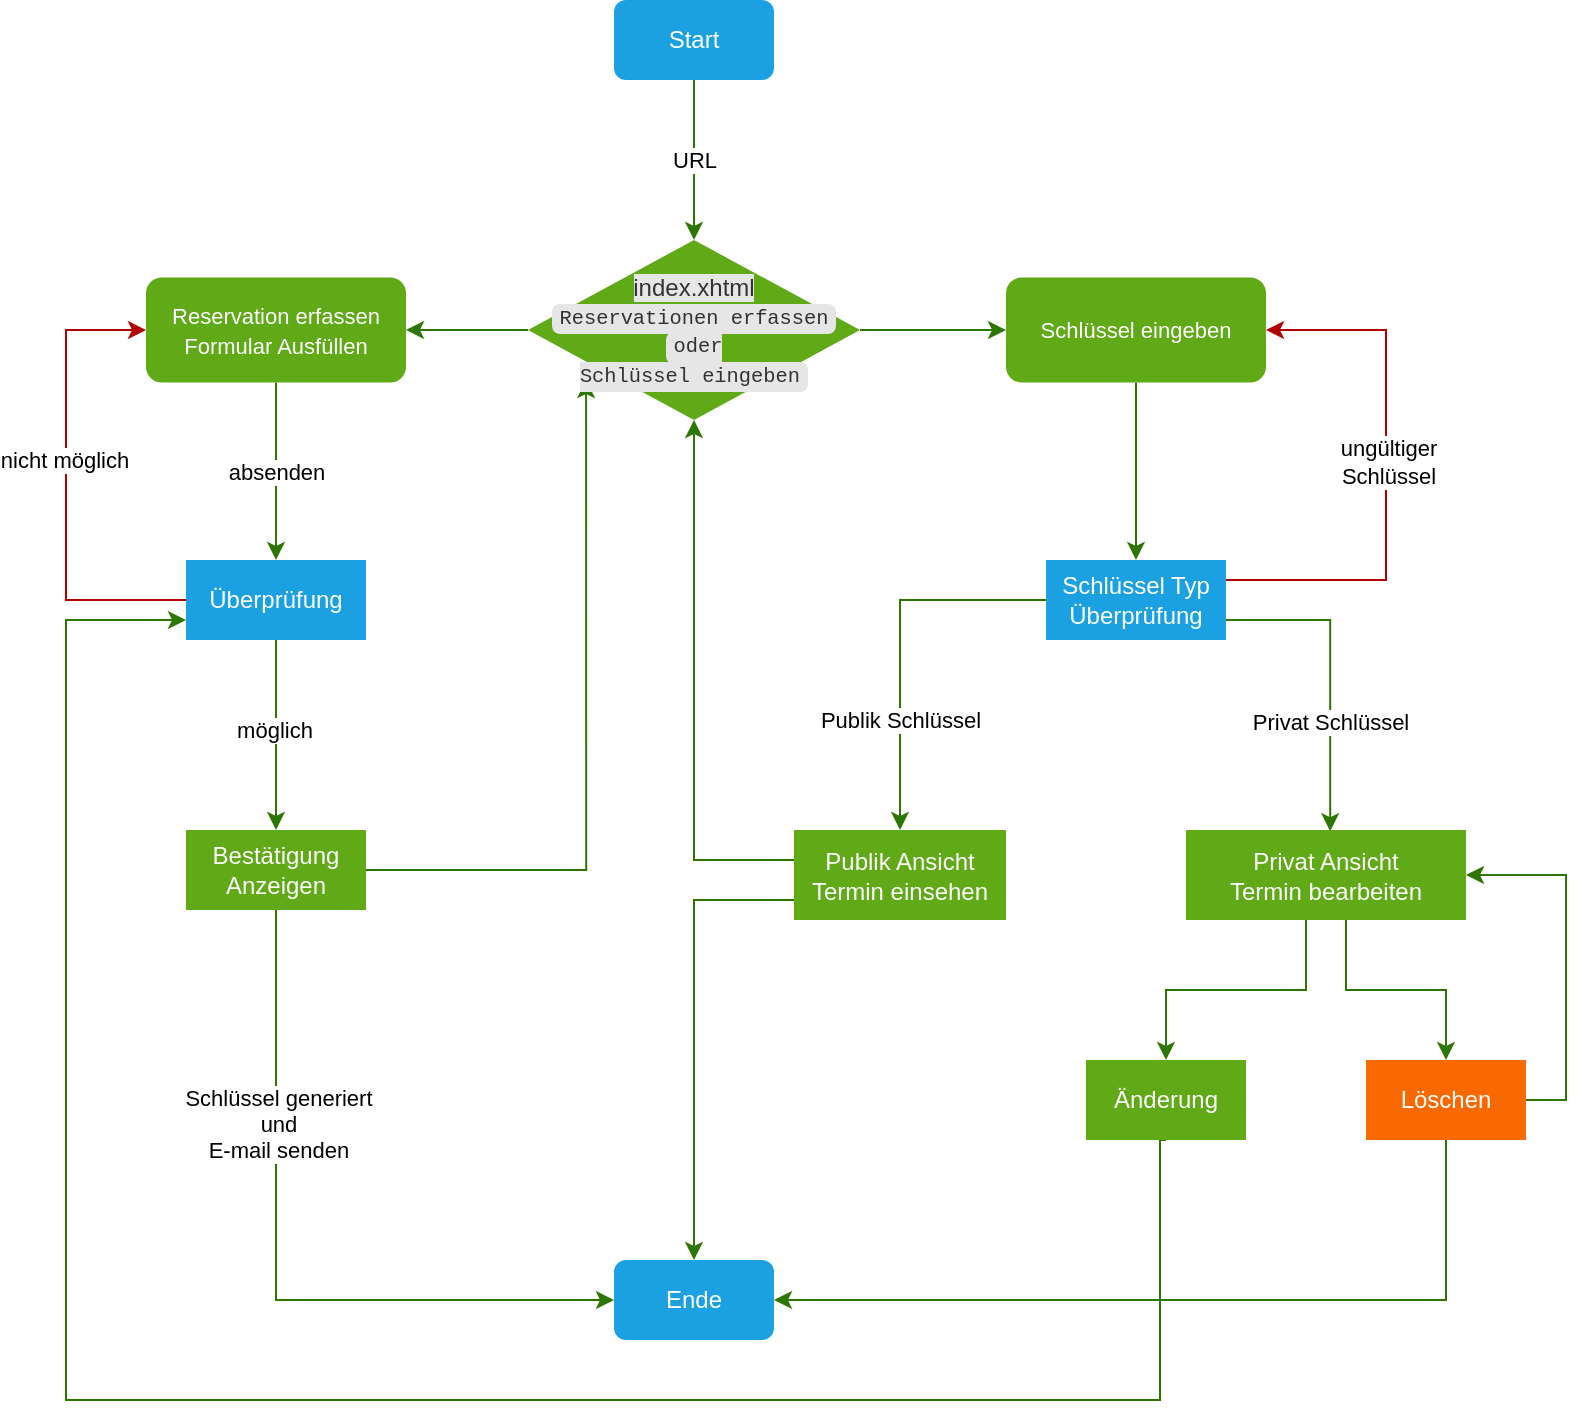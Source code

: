 <mxfile version="24.7.17">
  <diagram id="C5RBs43oDa-KdzZeNtuy" name="Page-1">
    <mxGraphModel dx="551" dy="408" grid="1" gridSize="10" guides="1" tooltips="1" connect="1" arrows="1" fold="1" page="1" pageScale="1" pageWidth="827" pageHeight="1169" math="0" shadow="0">
      <root>
        <mxCell id="WIyWlLk6GJQsqaUBKTNV-0" />
        <mxCell id="WIyWlLk6GJQsqaUBKTNV-1" parent="WIyWlLk6GJQsqaUBKTNV-0" />
        <mxCell id="OFMqSZUyq_4KpKpkcE9N-0" value="" style="group" parent="WIyWlLk6GJQsqaUBKTNV-1" vertex="1" connectable="0">
          <mxGeometry x="50" y="110" width="750" height="700" as="geometry" />
        </mxCell>
        <mxCell id="OFMqSZUyq_4KpKpkcE9N-1" style="edgeStyle=orthogonalEdgeStyle;rounded=0;orthogonalLoop=1;jettySize=auto;html=1;entryX=0.175;entryY=0.641;entryDx=0;entryDy=0;entryPerimeter=0;fillColor=#60a917;strokeColor=#2D7600;exitX=1;exitY=0.5;exitDx=0;exitDy=0;" parent="OFMqSZUyq_4KpKpkcE9N-0" source="OFMqSZUyq_4KpKpkcE9N-14" edge="1">
          <mxGeometry relative="1" as="geometry">
            <mxPoint x="260.05" y="190.0" as="targetPoint" />
            <mxPoint x="150.0" y="446.5" as="sourcePoint" />
            <Array as="points">
              <mxPoint x="260" y="435" />
            </Array>
          </mxGeometry>
        </mxCell>
        <mxCell id="OFMqSZUyq_4KpKpkcE9N-2" value="URL" style="edgeStyle=orthogonalEdgeStyle;rounded=0;orthogonalLoop=1;jettySize=auto;html=1;fillColor=#60a917;strokeColor=#2D7600;" parent="OFMqSZUyq_4KpKpkcE9N-0" source="OFMqSZUyq_4KpKpkcE9N-3" target="OFMqSZUyq_4KpKpkcE9N-6" edge="1">
          <mxGeometry relative="1" as="geometry">
            <Array as="points">
              <mxPoint x="314" y="90" />
              <mxPoint x="314" y="90" />
            </Array>
          </mxGeometry>
        </mxCell>
        <mxCell id="OFMqSZUyq_4KpKpkcE9N-3" value="Start" style="rounded=1;whiteSpace=wrap;html=1;strokeColor=none;fillColor=#1ba1e2;fontColor=#ffffff;" parent="OFMqSZUyq_4KpKpkcE9N-0" vertex="1">
          <mxGeometry x="274" width="80" height="40" as="geometry" />
        </mxCell>
        <mxCell id="OFMqSZUyq_4KpKpkcE9N-4" style="edgeStyle=orthogonalEdgeStyle;rounded=0;orthogonalLoop=1;jettySize=auto;html=1;entryX=1;entryY=0.5;entryDx=0;entryDy=0;fillColor=#60a917;strokeColor=#2D7600;" parent="OFMqSZUyq_4KpKpkcE9N-0" source="OFMqSZUyq_4KpKpkcE9N-6" target="OFMqSZUyq_4KpKpkcE9N-8" edge="1">
          <mxGeometry relative="1" as="geometry">
            <mxPoint x="180.0" y="165" as="targetPoint" />
          </mxGeometry>
        </mxCell>
        <mxCell id="OFMqSZUyq_4KpKpkcE9N-5" style="edgeStyle=orthogonalEdgeStyle;rounded=0;orthogonalLoop=1;jettySize=auto;html=1;entryX=0;entryY=0.5;entryDx=0;entryDy=0;fillColor=#60a917;strokeColor=#2D7600;" parent="OFMqSZUyq_4KpKpkcE9N-0" source="OFMqSZUyq_4KpKpkcE9N-6" target="OFMqSZUyq_4KpKpkcE9N-19" edge="1">
          <mxGeometry relative="1" as="geometry" />
        </mxCell>
        <mxCell id="OFMqSZUyq_4KpKpkcE9N-6" value="&lt;span style=&quot;background-color: rgb(230, 230, 230);&quot;&gt;index.xhtml&lt;br&gt;&lt;/span&gt;&lt;span style=&quot;background: rgb(230, 230, 230); font-family: SFMono-Regular, Menlo, Consolas, &amp;quot;PT Mono&amp;quot;, &amp;quot;Liberation Mono&amp;quot;, Courier, monospace; line-height: normal; border-radius: 4px; font-size: 85%; padding: 0.2em 0.4em;&quot; data-token-index=&quot;0&quot; spellcheck=&quot;false&quot; class=&quot;notion-enable-hover&quot;&gt;Reservationen erfassen&lt;/span&gt;&lt;div&gt;&lt;span style=&quot;font-family: SFMono-Regular, Menlo, Consolas, &amp;quot;PT Mono&amp;quot;, &amp;quot;Liberation Mono&amp;quot;, Courier, monospace; line-height: normal; background-image: initial; background-position: initial; background-size: initial; background-repeat: initial; background-attachment: initial; background-origin: initial; background-clip: initial; border-radius: 4px; font-size: 85%; padding: 0.2em 0.4em; background-color: rgb(230, 230, 230);&quot; data-token-index=&quot;0&quot; spellcheck=&quot;false&quot; class=&quot;notion-enable-hover&quot;&gt;oder&lt;br&gt;Schlüssel eingeben&lt;/span&gt;&lt;/div&gt;" style="rhombus;whiteSpace=wrap;html=1;fillColor=#60a917;fontColor=#333333;strokeColor=none;" parent="OFMqSZUyq_4KpKpkcE9N-0" vertex="1">
          <mxGeometry x="231" y="120" width="166" height="90" as="geometry" />
        </mxCell>
        <mxCell id="OFMqSZUyq_4KpKpkcE9N-7" value="absenden" style="edgeStyle=orthogonalEdgeStyle;rounded=0;orthogonalLoop=1;jettySize=auto;html=1;fillColor=#60a917;strokeColor=#2D7600;" parent="OFMqSZUyq_4KpKpkcE9N-0" source="OFMqSZUyq_4KpKpkcE9N-8" target="OFMqSZUyq_4KpKpkcE9N-13" edge="1">
          <mxGeometry relative="1" as="geometry" />
        </mxCell>
        <mxCell id="OFMqSZUyq_4KpKpkcE9N-8" value="&lt;span style=&quot;font-size: 11px; text-wrap: nowrap;&quot;&gt;Reservation&amp;nbsp;&lt;/span&gt;&lt;span style=&quot;font-size: 11px; text-wrap: nowrap;&quot;&gt;erfassen&lt;br&gt;Formular Ausfüllen&lt;/span&gt;" style="rounded=1;whiteSpace=wrap;html=1;strokeColor=none;fillColor=#60a917;fontColor=#ffffff;" parent="OFMqSZUyq_4KpKpkcE9N-0" vertex="1">
          <mxGeometry x="40" y="138.75" width="130" height="52.5" as="geometry" />
        </mxCell>
        <mxCell id="OFMqSZUyq_4KpKpkcE9N-9" style="edgeStyle=orthogonalEdgeStyle;rounded=0;orthogonalLoop=1;jettySize=auto;html=1;entryX=0;entryY=0.5;entryDx=0;entryDy=0;fillColor=#e51400;strokeColor=#B20000;" parent="OFMqSZUyq_4KpKpkcE9N-0" source="OFMqSZUyq_4KpKpkcE9N-13" target="OFMqSZUyq_4KpKpkcE9N-8" edge="1">
          <mxGeometry relative="1" as="geometry">
            <Array as="points">
              <mxPoint y="300" />
              <mxPoint y="165" />
            </Array>
          </mxGeometry>
        </mxCell>
        <mxCell id="OFMqSZUyq_4KpKpkcE9N-10" value="nicht möglich" style="edgeLabel;html=1;align=center;verticalAlign=middle;resizable=0;points=[];" parent="OFMqSZUyq_4KpKpkcE9N-9" vertex="1" connectable="0">
          <mxGeometry x="0.108" y="1" relative="1" as="geometry">
            <mxPoint as="offset" />
          </mxGeometry>
        </mxCell>
        <mxCell id="OFMqSZUyq_4KpKpkcE9N-11" value="" style="edgeStyle=orthogonalEdgeStyle;rounded=0;orthogonalLoop=1;jettySize=auto;html=1;fillColor=#60a917;strokeColor=#2D7600;" parent="OFMqSZUyq_4KpKpkcE9N-0" source="OFMqSZUyq_4KpKpkcE9N-13" target="OFMqSZUyq_4KpKpkcE9N-14" edge="1">
          <mxGeometry relative="1" as="geometry" />
        </mxCell>
        <mxCell id="OFMqSZUyq_4KpKpkcE9N-12" value="möglich" style="edgeLabel;html=1;align=center;verticalAlign=middle;resizable=0;points=[];" parent="OFMqSZUyq_4KpKpkcE9N-11" vertex="1" connectable="0">
          <mxGeometry x="-0.067" y="-1" relative="1" as="geometry">
            <mxPoint as="offset" />
          </mxGeometry>
        </mxCell>
        <mxCell id="OFMqSZUyq_4KpKpkcE9N-13" value="Überprüfung" style="rounded=0;whiteSpace=wrap;html=1;fillColor=#1ba1e2;fontColor=#FFFFFF;strokeColor=none;" parent="OFMqSZUyq_4KpKpkcE9N-0" vertex="1">
          <mxGeometry x="60" y="280" width="90" height="40" as="geometry" />
        </mxCell>
        <mxCell id="OFMqSZUyq_4KpKpkcE9N-14" value="&lt;font color=&quot;#ffffff&quot;&gt;Bestätigung Anzeigen&lt;/font&gt;" style="rounded=0;whiteSpace=wrap;html=1;fillColor=#60a917;fontColor=#ffffff;strokeColor=none;" parent="OFMqSZUyq_4KpKpkcE9N-0" vertex="1">
          <mxGeometry x="60" y="415" width="90" height="40" as="geometry" />
        </mxCell>
        <mxCell id="OFMqSZUyq_4KpKpkcE9N-15" value="Ende" style="rounded=1;whiteSpace=wrap;html=1;strokeColor=none;fillColor=#1ba1e2;fontColor=#ffffff;" parent="OFMqSZUyq_4KpKpkcE9N-0" vertex="1">
          <mxGeometry x="274" y="630" width="80" height="40" as="geometry" />
        </mxCell>
        <mxCell id="OFMqSZUyq_4KpKpkcE9N-16" style="edgeStyle=orthogonalEdgeStyle;rounded=0;orthogonalLoop=1;jettySize=auto;html=1;entryX=0;entryY=0.5;entryDx=0;entryDy=0;fillColor=#60a917;strokeColor=#2D7600;" parent="OFMqSZUyq_4KpKpkcE9N-0" source="OFMqSZUyq_4KpKpkcE9N-14" target="OFMqSZUyq_4KpKpkcE9N-15" edge="1">
          <mxGeometry relative="1" as="geometry">
            <Array as="points">
              <mxPoint x="105" y="650" />
            </Array>
          </mxGeometry>
        </mxCell>
        <mxCell id="OFMqSZUyq_4KpKpkcE9N-17" value="Schlüssel generiert&lt;br&gt;und&lt;br&gt;E-mail senden" style="edgeLabel;html=1;align=center;verticalAlign=middle;resizable=0;points=[];" parent="OFMqSZUyq_4KpKpkcE9N-16" vertex="1" connectable="0">
          <mxGeometry x="-0.415" y="1" relative="1" as="geometry">
            <mxPoint as="offset" />
          </mxGeometry>
        </mxCell>
        <mxCell id="OFMqSZUyq_4KpKpkcE9N-18" style="edgeStyle=orthogonalEdgeStyle;rounded=0;orthogonalLoop=1;jettySize=auto;html=1;entryX=0.5;entryY=0;entryDx=0;entryDy=0;fillColor=#60a917;strokeColor=#2D7600;" parent="OFMqSZUyq_4KpKpkcE9N-0" source="OFMqSZUyq_4KpKpkcE9N-19" target="OFMqSZUyq_4KpKpkcE9N-26" edge="1">
          <mxGeometry relative="1" as="geometry" />
        </mxCell>
        <mxCell id="OFMqSZUyq_4KpKpkcE9N-19" value="&lt;span style=&quot;font-size: 11px; text-wrap: nowrap;&quot;&gt;Schlüssel eingeben&lt;/span&gt;" style="rounded=1;whiteSpace=wrap;html=1;strokeColor=none;fillColor=#60a917;fontColor=#ffffff;" parent="OFMqSZUyq_4KpKpkcE9N-0" vertex="1">
          <mxGeometry x="470" y="138.75" width="130" height="52.5" as="geometry" />
        </mxCell>
        <mxCell id="OFMqSZUyq_4KpKpkcE9N-20" style="edgeStyle=orthogonalEdgeStyle;rounded=0;orthogonalLoop=1;jettySize=auto;html=1;entryX=1;entryY=0.5;entryDx=0;entryDy=0;fillColor=#e51400;strokeColor=#B20000;exitX=1;exitY=0.25;exitDx=0;exitDy=0;" parent="OFMqSZUyq_4KpKpkcE9N-0" source="OFMqSZUyq_4KpKpkcE9N-26" target="OFMqSZUyq_4KpKpkcE9N-19" edge="1">
          <mxGeometry relative="1" as="geometry">
            <Array as="points">
              <mxPoint x="660" y="290" />
              <mxPoint x="660" y="165" />
            </Array>
          </mxGeometry>
        </mxCell>
        <mxCell id="OFMqSZUyq_4KpKpkcE9N-21" value="ungültiger&lt;br&gt;Schlüssel" style="edgeLabel;html=1;align=center;verticalAlign=middle;resizable=0;points=[];" parent="OFMqSZUyq_4KpKpkcE9N-20" vertex="1" connectable="0">
          <mxGeometry x="0.053" y="-1" relative="1" as="geometry">
            <mxPoint as="offset" />
          </mxGeometry>
        </mxCell>
        <mxCell id="OFMqSZUyq_4KpKpkcE9N-22" style="edgeStyle=orthogonalEdgeStyle;rounded=0;orthogonalLoop=1;jettySize=auto;html=1;entryX=0.5;entryY=0;entryDx=0;entryDy=0;fillColor=#60a917;strokeColor=#2D7600;" parent="OFMqSZUyq_4KpKpkcE9N-0" source="OFMqSZUyq_4KpKpkcE9N-26" target="OFMqSZUyq_4KpKpkcE9N-29" edge="1">
          <mxGeometry relative="1" as="geometry" />
        </mxCell>
        <mxCell id="OFMqSZUyq_4KpKpkcE9N-23" value="Publik Schlüssel" style="edgeLabel;html=1;align=center;verticalAlign=middle;resizable=0;points=[];" parent="OFMqSZUyq_4KpKpkcE9N-22" vertex="1" connectable="0">
          <mxGeometry x="0.651" y="1" relative="1" as="geometry">
            <mxPoint x="-1" y="-22" as="offset" />
          </mxGeometry>
        </mxCell>
        <mxCell id="OFMqSZUyq_4KpKpkcE9N-24" style="edgeStyle=orthogonalEdgeStyle;rounded=0;orthogonalLoop=1;jettySize=auto;html=1;entryX=0.515;entryY=0.013;entryDx=0;entryDy=0;fillColor=#60a917;strokeColor=#2D7600;entryPerimeter=0;" parent="OFMqSZUyq_4KpKpkcE9N-0" source="OFMqSZUyq_4KpKpkcE9N-26" target="OFMqSZUyq_4KpKpkcE9N-33" edge="1">
          <mxGeometry relative="1" as="geometry">
            <Array as="points">
              <mxPoint x="633" y="310" />
            </Array>
          </mxGeometry>
        </mxCell>
        <mxCell id="OFMqSZUyq_4KpKpkcE9N-25" value="Privat Schlüssel" style="edgeLabel;html=1;align=center;verticalAlign=middle;resizable=0;points=[];" parent="OFMqSZUyq_4KpKpkcE9N-24" vertex="1" connectable="0">
          <mxGeometry x="0.309" relative="1" as="geometry">
            <mxPoint as="offset" />
          </mxGeometry>
        </mxCell>
        <mxCell id="OFMqSZUyq_4KpKpkcE9N-26" value="Schlüssel Typ&lt;br&gt;Überprüfung" style="rounded=0;whiteSpace=wrap;html=1;fillColor=#1ba1e2;fontColor=#FFFFFF;strokeColor=none;" parent="OFMqSZUyq_4KpKpkcE9N-0" vertex="1">
          <mxGeometry x="490" y="280" width="90" height="40" as="geometry" />
        </mxCell>
        <mxCell id="OFMqSZUyq_4KpKpkcE9N-27" style="edgeStyle=orthogonalEdgeStyle;rounded=0;orthogonalLoop=1;jettySize=auto;html=1;entryX=0.5;entryY=0;entryDx=0;entryDy=0;fillColor=#60a917;strokeColor=#2D7600;" parent="OFMqSZUyq_4KpKpkcE9N-0" source="OFMqSZUyq_4KpKpkcE9N-29" target="OFMqSZUyq_4KpKpkcE9N-15" edge="1">
          <mxGeometry relative="1" as="geometry">
            <Array as="points">
              <mxPoint x="314" y="450" />
            </Array>
          </mxGeometry>
        </mxCell>
        <mxCell id="OFMqSZUyq_4KpKpkcE9N-28" style="edgeStyle=orthogonalEdgeStyle;rounded=0;orthogonalLoop=1;jettySize=auto;html=1;entryX=0.5;entryY=1;entryDx=0;entryDy=0;fillColor=#60a917;strokeColor=#2D7600;" parent="OFMqSZUyq_4KpKpkcE9N-0" target="OFMqSZUyq_4KpKpkcE9N-6" edge="1">
          <mxGeometry relative="1" as="geometry">
            <mxPoint x="370" y="430" as="sourcePoint" />
            <Array as="points">
              <mxPoint x="364" y="430" />
              <mxPoint x="314" y="430" />
            </Array>
          </mxGeometry>
        </mxCell>
        <mxCell id="OFMqSZUyq_4KpKpkcE9N-29" value="&lt;font color=&quot;#ffffff&quot;&gt;Publik Ansicht&lt;br&gt;Termin einsehen&lt;/font&gt;" style="rounded=0;whiteSpace=wrap;html=1;fillColor=#60a917;fontColor=#ffffff;strokeColor=none;" parent="OFMqSZUyq_4KpKpkcE9N-0" vertex="1">
          <mxGeometry x="364" y="415" width="106" height="45" as="geometry" />
        </mxCell>
        <mxCell id="OFMqSZUyq_4KpKpkcE9N-30" style="edgeStyle=orthogonalEdgeStyle;rounded=0;orthogonalLoop=1;jettySize=auto;html=1;exitX=0.5;exitY=1;exitDx=0;exitDy=0;" parent="OFMqSZUyq_4KpKpkcE9N-0" source="OFMqSZUyq_4KpKpkcE9N-29" target="OFMqSZUyq_4KpKpkcE9N-29" edge="1">
          <mxGeometry relative="1" as="geometry" />
        </mxCell>
        <mxCell id="OFMqSZUyq_4KpKpkcE9N-31" style="edgeStyle=orthogonalEdgeStyle;rounded=0;orthogonalLoop=1;jettySize=auto;html=1;entryX=0.5;entryY=0;entryDx=0;entryDy=0;fillColor=#60a917;strokeColor=#2D7600;" parent="OFMqSZUyq_4KpKpkcE9N-0" source="OFMqSZUyq_4KpKpkcE9N-33" target="OFMqSZUyq_4KpKpkcE9N-35" edge="1">
          <mxGeometry relative="1" as="geometry">
            <Array as="points">
              <mxPoint x="620" y="495" />
              <mxPoint x="550" y="495" />
            </Array>
          </mxGeometry>
        </mxCell>
        <mxCell id="OFMqSZUyq_4KpKpkcE9N-32" style="edgeStyle=orthogonalEdgeStyle;rounded=0;orthogonalLoop=1;jettySize=auto;html=1;fillColor=#60a917;strokeColor=#2D7600;" parent="OFMqSZUyq_4KpKpkcE9N-0" source="OFMqSZUyq_4KpKpkcE9N-33" target="OFMqSZUyq_4KpKpkcE9N-38" edge="1">
          <mxGeometry relative="1" as="geometry">
            <Array as="points">
              <mxPoint x="640" y="495" />
              <mxPoint x="690" y="495" />
            </Array>
          </mxGeometry>
        </mxCell>
        <mxCell id="OFMqSZUyq_4KpKpkcE9N-33" value="&lt;font color=&quot;#ffffff&quot;&gt;Privat Ansicht&lt;br&gt;Termin bearbeiten&lt;/font&gt;" style="rounded=0;whiteSpace=wrap;html=1;fillColor=#60a917;fontColor=#ffffff;strokeColor=none;" parent="OFMqSZUyq_4KpKpkcE9N-0" vertex="1">
          <mxGeometry x="560" y="415" width="140" height="45" as="geometry" />
        </mxCell>
        <mxCell id="OFMqSZUyq_4KpKpkcE9N-34" style="edgeStyle=orthogonalEdgeStyle;rounded=0;orthogonalLoop=1;jettySize=auto;html=1;exitX=0.5;exitY=1;exitDx=0;exitDy=0;fillColor=#60a917;strokeColor=#2D7600;" parent="OFMqSZUyq_4KpKpkcE9N-0" source="OFMqSZUyq_4KpKpkcE9N-35" target="OFMqSZUyq_4KpKpkcE9N-13" edge="1">
          <mxGeometry relative="1" as="geometry">
            <Array as="points">
              <mxPoint x="547" y="700" />
              <mxPoint y="700" />
              <mxPoint y="310" />
            </Array>
          </mxGeometry>
        </mxCell>
        <mxCell id="OFMqSZUyq_4KpKpkcE9N-35" value="Änderung" style="rounded=0;whiteSpace=wrap;html=1;fillColor=#60a917;fontColor=#ffffff;strokeColor=none;" parent="OFMqSZUyq_4KpKpkcE9N-0" vertex="1">
          <mxGeometry x="510" y="530" width="80" height="40" as="geometry" />
        </mxCell>
        <mxCell id="OFMqSZUyq_4KpKpkcE9N-36" style="edgeStyle=orthogonalEdgeStyle;rounded=0;orthogonalLoop=1;jettySize=auto;html=1;entryX=1;entryY=0.5;entryDx=0;entryDy=0;fillColor=#60a917;strokeColor=#2D7600;" parent="OFMqSZUyq_4KpKpkcE9N-0" source="OFMqSZUyq_4KpKpkcE9N-38" target="OFMqSZUyq_4KpKpkcE9N-33" edge="1">
          <mxGeometry relative="1" as="geometry">
            <Array as="points">
              <mxPoint x="750" y="550" />
              <mxPoint x="750" y="438" />
            </Array>
          </mxGeometry>
        </mxCell>
        <mxCell id="OFMqSZUyq_4KpKpkcE9N-37" style="edgeStyle=orthogonalEdgeStyle;rounded=0;orthogonalLoop=1;jettySize=auto;html=1;fillColor=#60a917;strokeColor=#2D7600;" parent="OFMqSZUyq_4KpKpkcE9N-0" source="OFMqSZUyq_4KpKpkcE9N-38" edge="1">
          <mxGeometry relative="1" as="geometry">
            <Array as="points">
              <mxPoint x="690" y="650" />
              <mxPoint x="354" y="650" />
            </Array>
            <mxPoint x="354" y="650" as="targetPoint" />
          </mxGeometry>
        </mxCell>
        <mxCell id="OFMqSZUyq_4KpKpkcE9N-38" value="&lt;font color=&quot;#ffffff&quot;&gt;Löschen&lt;/font&gt;" style="rounded=0;whiteSpace=wrap;html=1;fillColor=#fa6800;fontColor=#000000;strokeColor=none;" parent="OFMqSZUyq_4KpKpkcE9N-0" vertex="1">
          <mxGeometry x="650" y="530" width="80" height="40" as="geometry" />
        </mxCell>
      </root>
    </mxGraphModel>
  </diagram>
</mxfile>
